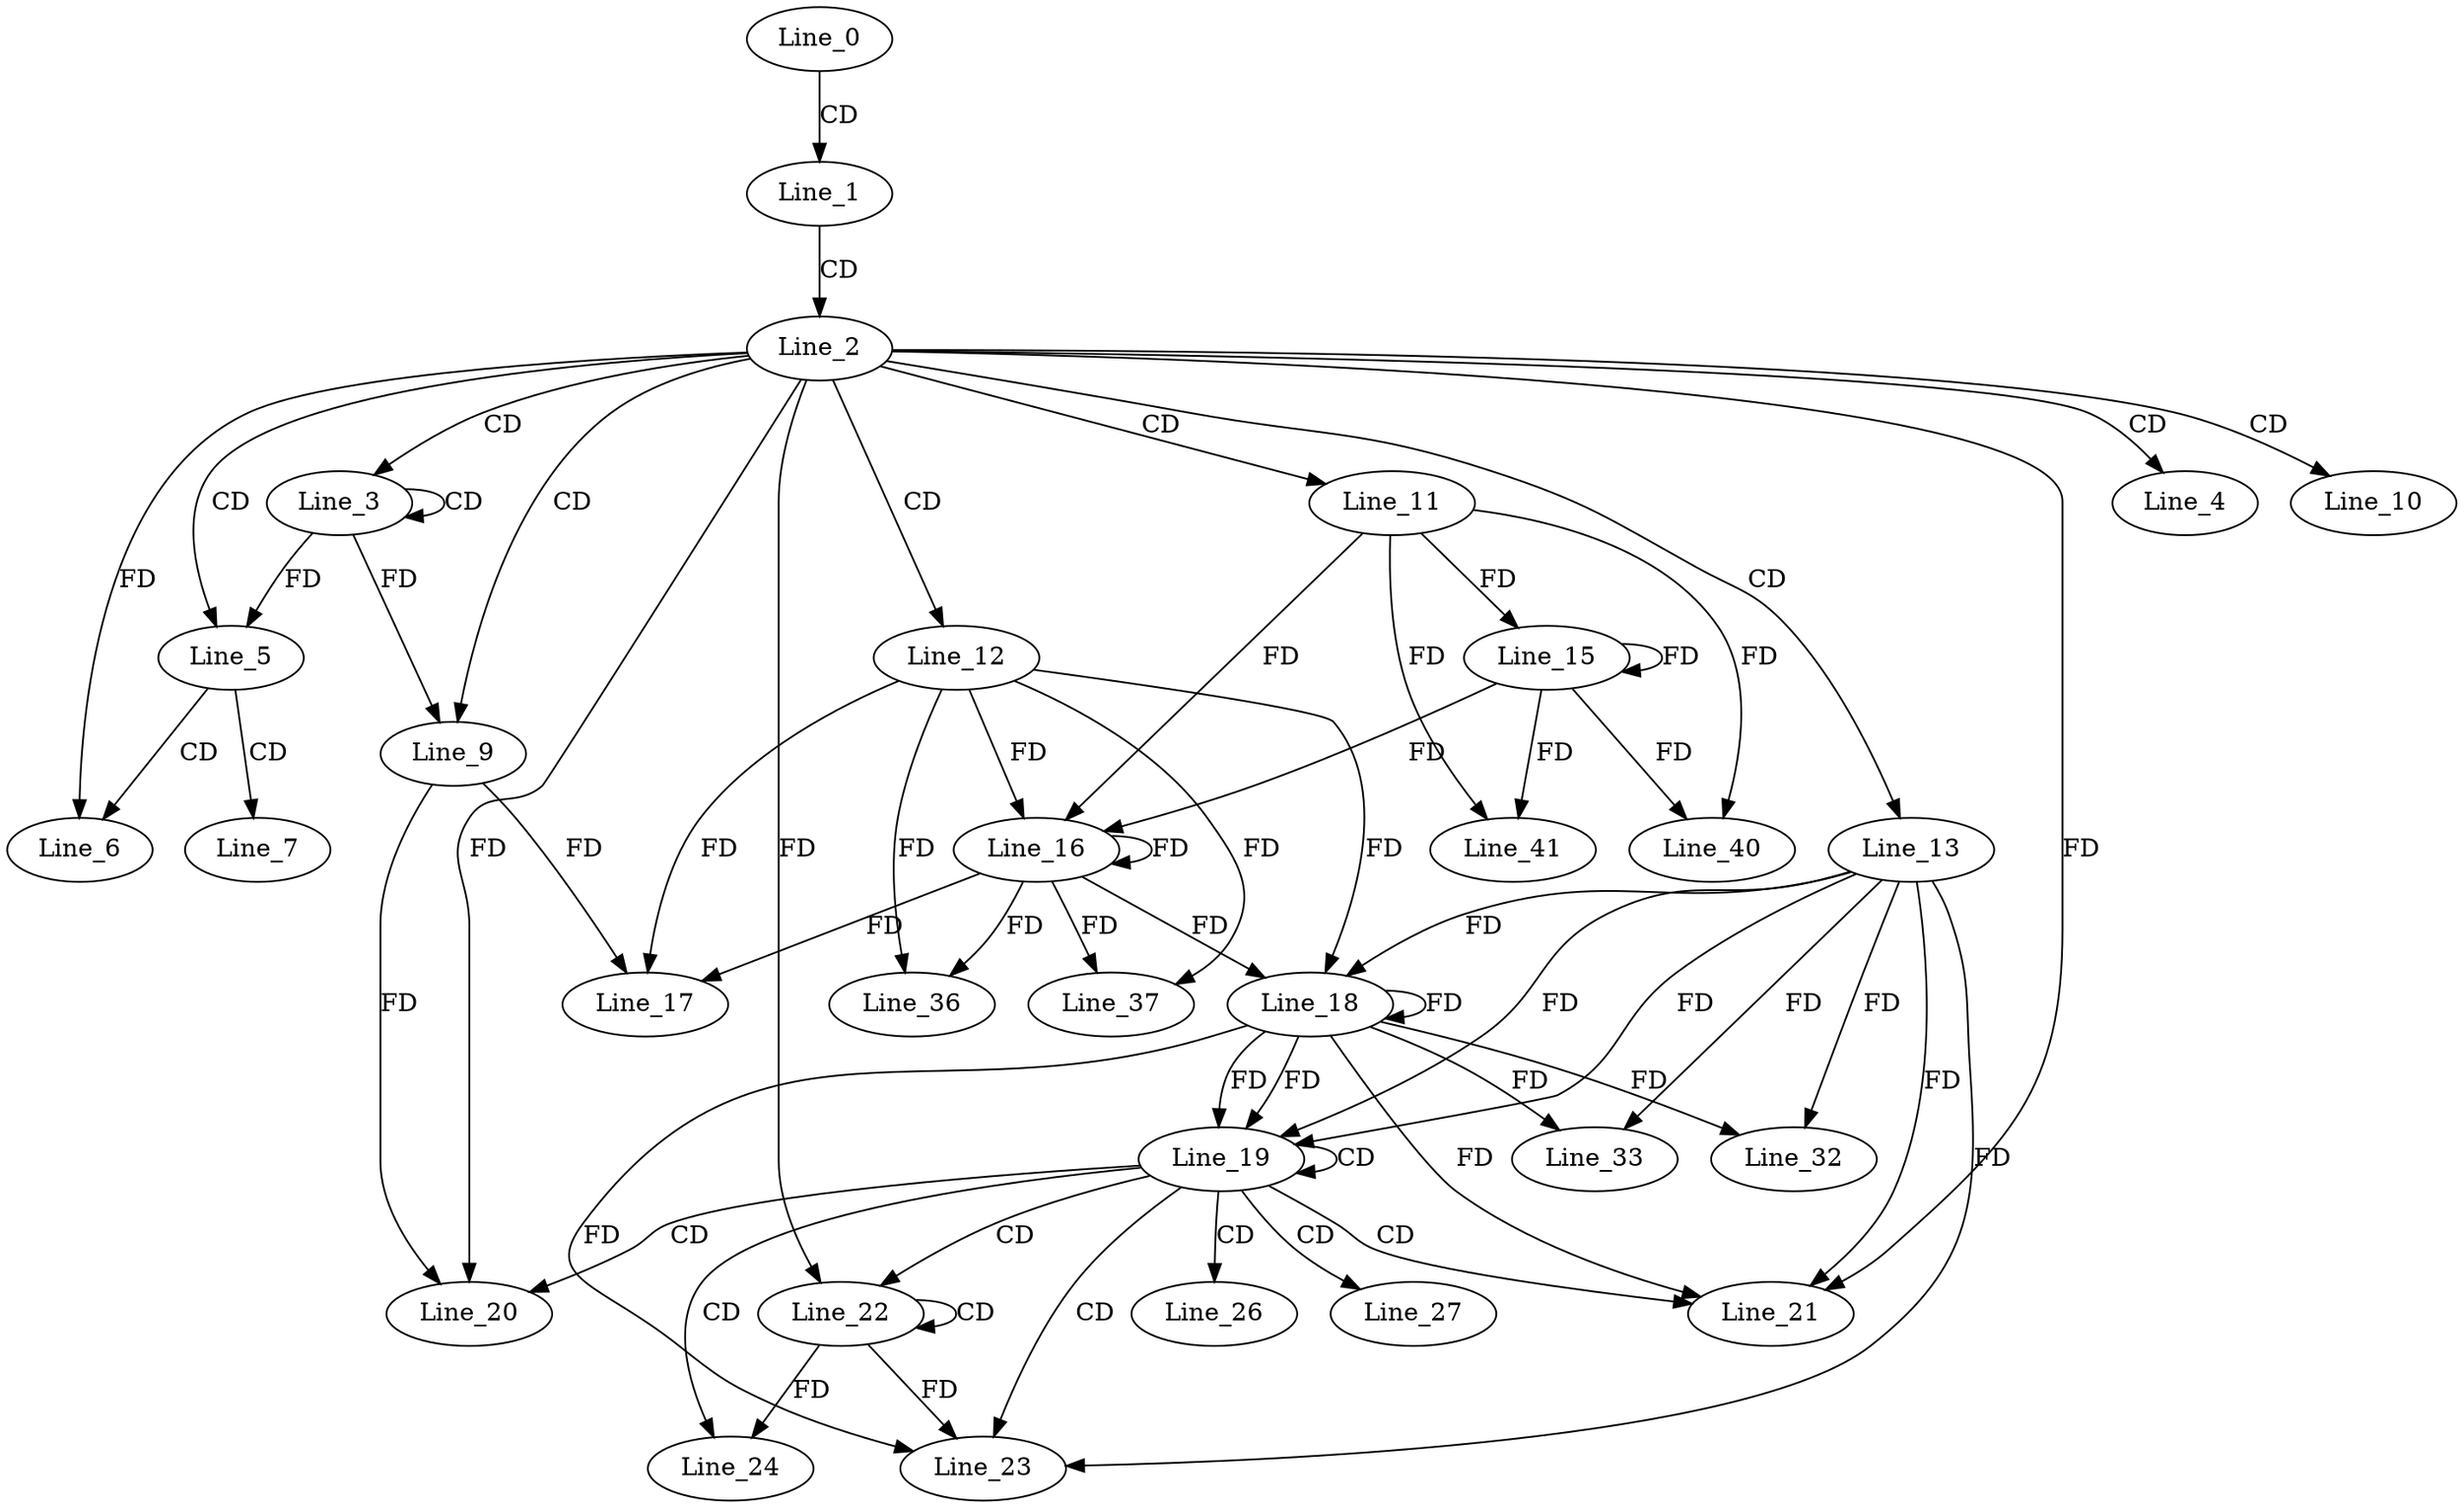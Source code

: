 digraph G {
  Line_0;
  Line_1;
  Line_2;
  Line_3;
  Line_3;
  Line_4;
  Line_5;
  Line_5;
  Line_5;
  Line_6;
  Line_7;
  Line_9;
  Line_9;
  Line_9;
  Line_10;
  Line_11;
  Line_12;
  Line_13;
  Line_15;
  Line_15;
  Line_16;
  Line_16;
  Line_17;
  Line_18;
  Line_18;
  Line_19;
  Line_19;
  Line_20;
  Line_20;
  Line_21;
  Line_21;
  Line_22;
  Line_22;
  Line_23;
  Line_23;
  Line_24;
  Line_26;
  Line_27;
  Line_32;
  Line_33;
  Line_36;
  Line_37;
  Line_40;
  Line_41;
  Line_0 -> Line_1 [ label="CD" ];
  Line_1 -> Line_2 [ label="CD" ];
  Line_2 -> Line_3 [ label="CD" ];
  Line_3 -> Line_3 [ label="CD" ];
  Line_2 -> Line_4 [ label="CD" ];
  Line_2 -> Line_5 [ label="CD" ];
  Line_3 -> Line_5 [ label="FD" ];
  Line_5 -> Line_6 [ label="CD" ];
  Line_2 -> Line_6 [ label="FD" ];
  Line_5 -> Line_7 [ label="CD" ];
  Line_2 -> Line_9 [ label="CD" ];
  Line_3 -> Line_9 [ label="FD" ];
  Line_2 -> Line_10 [ label="CD" ];
  Line_2 -> Line_11 [ label="CD" ];
  Line_2 -> Line_12 [ label="CD" ];
  Line_2 -> Line_13 [ label="CD" ];
  Line_11 -> Line_15 [ label="FD" ];
  Line_15 -> Line_15 [ label="FD" ];
  Line_12 -> Line_16 [ label="FD" ];
  Line_16 -> Line_16 [ label="FD" ];
  Line_11 -> Line_16 [ label="FD" ];
  Line_15 -> Line_16 [ label="FD" ];
  Line_12 -> Line_17 [ label="FD" ];
  Line_16 -> Line_17 [ label="FD" ];
  Line_9 -> Line_17 [ label="FD" ];
  Line_13 -> Line_18 [ label="FD" ];
  Line_18 -> Line_18 [ label="FD" ];
  Line_12 -> Line_18 [ label="FD" ];
  Line_16 -> Line_18 [ label="FD" ];
  Line_13 -> Line_19 [ label="FD" ];
  Line_18 -> Line_19 [ label="FD" ];
  Line_19 -> Line_19 [ label="CD" ];
  Line_13 -> Line_19 [ label="FD" ];
  Line_18 -> Line_19 [ label="FD" ];
  Line_19 -> Line_20 [ label="CD" ];
  Line_2 -> Line_20 [ label="FD" ];
  Line_9 -> Line_20 [ label="FD" ];
  Line_19 -> Line_21 [ label="CD" ];
  Line_2 -> Line_21 [ label="FD" ];
  Line_13 -> Line_21 [ label="FD" ];
  Line_18 -> Line_21 [ label="FD" ];
  Line_19 -> Line_22 [ label="CD" ];
  Line_22 -> Line_22 [ label="CD" ];
  Line_2 -> Line_22 [ label="FD" ];
  Line_19 -> Line_23 [ label="CD" ];
  Line_22 -> Line_23 [ label="FD" ];
  Line_13 -> Line_23 [ label="FD" ];
  Line_18 -> Line_23 [ label="FD" ];
  Line_19 -> Line_24 [ label="CD" ];
  Line_22 -> Line_24 [ label="FD" ];
  Line_19 -> Line_26 [ label="CD" ];
  Line_19 -> Line_27 [ label="CD" ];
  Line_13 -> Line_32 [ label="FD" ];
  Line_18 -> Line_32 [ label="FD" ];
  Line_13 -> Line_33 [ label="FD" ];
  Line_18 -> Line_33 [ label="FD" ];
  Line_12 -> Line_36 [ label="FD" ];
  Line_16 -> Line_36 [ label="FD" ];
  Line_12 -> Line_37 [ label="FD" ];
  Line_16 -> Line_37 [ label="FD" ];
  Line_11 -> Line_40 [ label="FD" ];
  Line_15 -> Line_40 [ label="FD" ];
  Line_11 -> Line_41 [ label="FD" ];
  Line_15 -> Line_41 [ label="FD" ];
}
